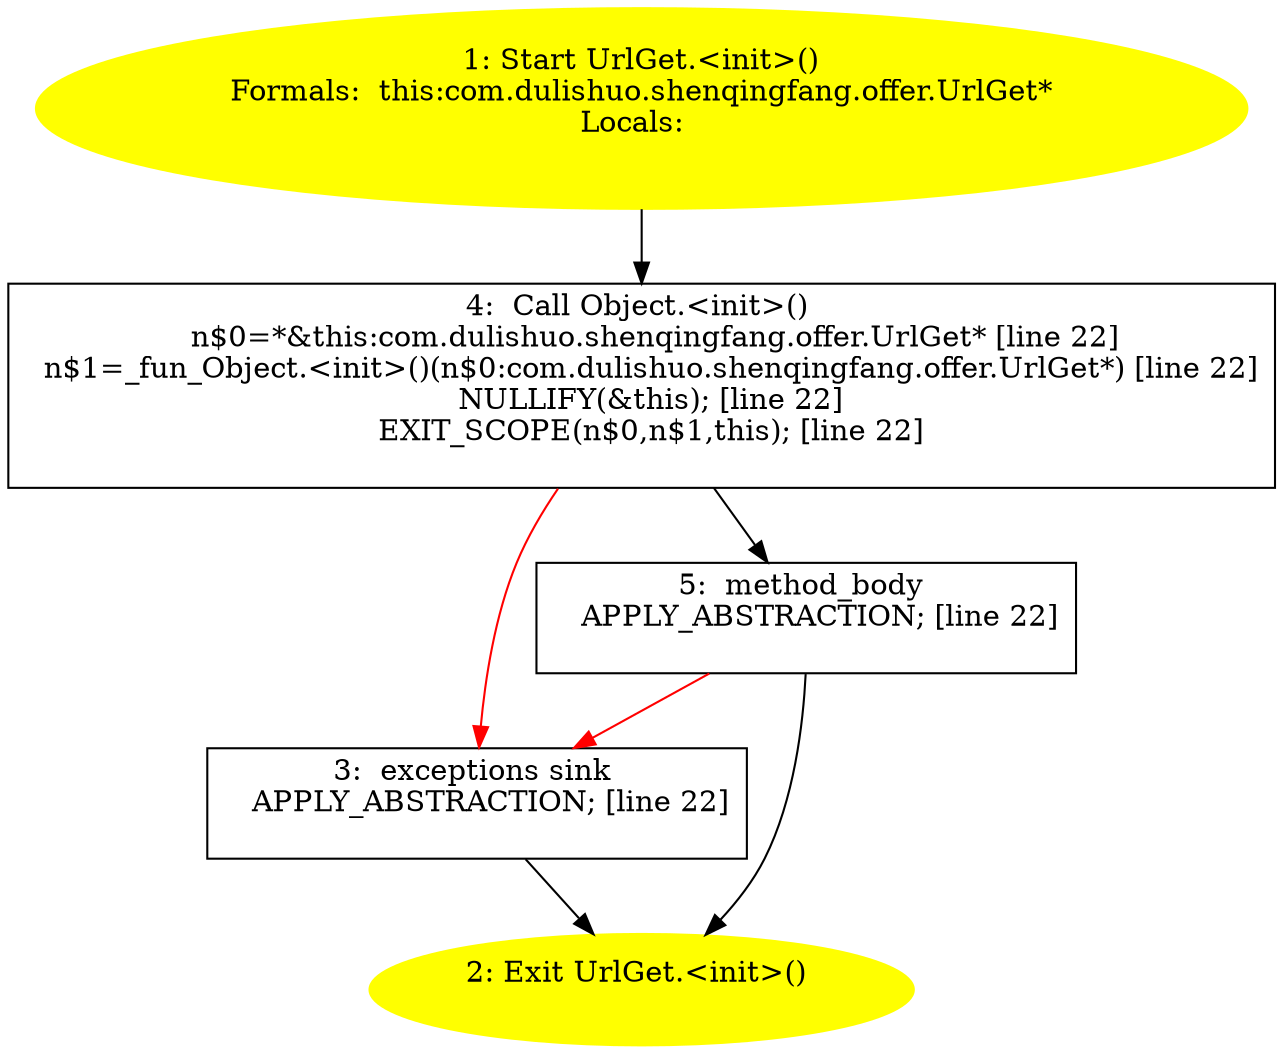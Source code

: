 /* @generated */
digraph cfg {
"com.dulishuo.shenqingfang.offer.UrlGet.<init>().d86bd6e84bd6defaf3458f37928526f5_1" [label="1: Start UrlGet.<init>()\nFormals:  this:com.dulishuo.shenqingfang.offer.UrlGet*\nLocals:  \n  " color=yellow style=filled]
	

	 "com.dulishuo.shenqingfang.offer.UrlGet.<init>().d86bd6e84bd6defaf3458f37928526f5_1" -> "com.dulishuo.shenqingfang.offer.UrlGet.<init>().d86bd6e84bd6defaf3458f37928526f5_4" ;
"com.dulishuo.shenqingfang.offer.UrlGet.<init>().d86bd6e84bd6defaf3458f37928526f5_2" [label="2: Exit UrlGet.<init>() \n  " color=yellow style=filled]
	

"com.dulishuo.shenqingfang.offer.UrlGet.<init>().d86bd6e84bd6defaf3458f37928526f5_3" [label="3:  exceptions sink \n   APPLY_ABSTRACTION; [line 22]\n " shape="box"]
	

	 "com.dulishuo.shenqingfang.offer.UrlGet.<init>().d86bd6e84bd6defaf3458f37928526f5_3" -> "com.dulishuo.shenqingfang.offer.UrlGet.<init>().d86bd6e84bd6defaf3458f37928526f5_2" ;
"com.dulishuo.shenqingfang.offer.UrlGet.<init>().d86bd6e84bd6defaf3458f37928526f5_4" [label="4:  Call Object.<init>() \n   n$0=*&this:com.dulishuo.shenqingfang.offer.UrlGet* [line 22]\n  n$1=_fun_Object.<init>()(n$0:com.dulishuo.shenqingfang.offer.UrlGet*) [line 22]\n  NULLIFY(&this); [line 22]\n  EXIT_SCOPE(n$0,n$1,this); [line 22]\n " shape="box"]
	

	 "com.dulishuo.shenqingfang.offer.UrlGet.<init>().d86bd6e84bd6defaf3458f37928526f5_4" -> "com.dulishuo.shenqingfang.offer.UrlGet.<init>().d86bd6e84bd6defaf3458f37928526f5_5" ;
	 "com.dulishuo.shenqingfang.offer.UrlGet.<init>().d86bd6e84bd6defaf3458f37928526f5_4" -> "com.dulishuo.shenqingfang.offer.UrlGet.<init>().d86bd6e84bd6defaf3458f37928526f5_3" [color="red" ];
"com.dulishuo.shenqingfang.offer.UrlGet.<init>().d86bd6e84bd6defaf3458f37928526f5_5" [label="5:  method_body \n   APPLY_ABSTRACTION; [line 22]\n " shape="box"]
	

	 "com.dulishuo.shenqingfang.offer.UrlGet.<init>().d86bd6e84bd6defaf3458f37928526f5_5" -> "com.dulishuo.shenqingfang.offer.UrlGet.<init>().d86bd6e84bd6defaf3458f37928526f5_2" ;
	 "com.dulishuo.shenqingfang.offer.UrlGet.<init>().d86bd6e84bd6defaf3458f37928526f5_5" -> "com.dulishuo.shenqingfang.offer.UrlGet.<init>().d86bd6e84bd6defaf3458f37928526f5_3" [color="red" ];
}
